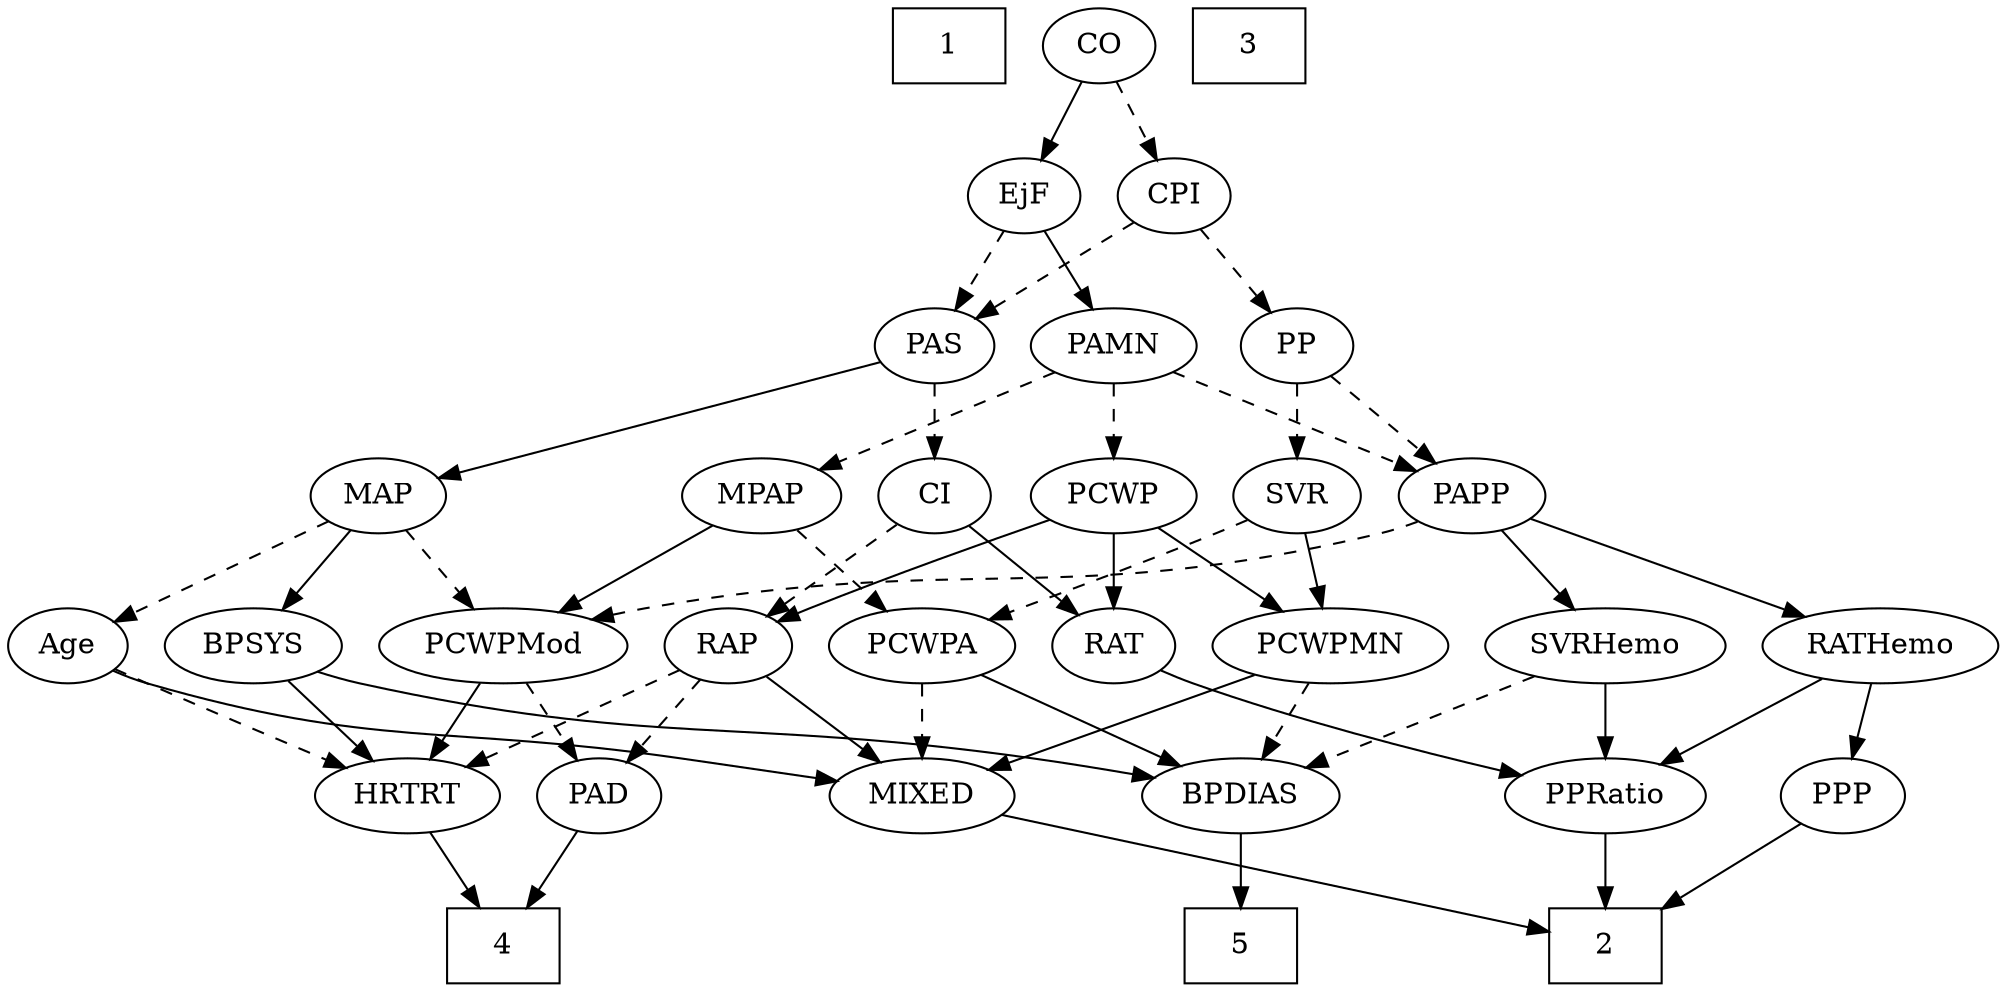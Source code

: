 strict digraph {
	graph [bb="0,0,870.4,468"];
	node [label="\N"];
	1	[height=0.5,
		pos="414,450",
		shape=box,
		width=0.75];
	2	[height=0.5,
		pos="704,18",
		shape=box,
		width=0.75];
	3	[height=0.5,
		pos="558,450",
		shape=box,
		width=0.75];
	4	[height=0.5,
		pos="218,18",
		shape=box,
		width=0.75];
	5	[height=0.5,
		pos="546,18",
		shape=box,
		width=0.75];
	Age	[height=0.5,
		pos="27,162",
		width=0.75];
	MIXED	[height=0.5,
		pos="404,90",
		width=1.1193];
	Age -> MIXED	[pos="e,366.59,97.141 47.532,150.06 52.487,147.77 57.844,145.57 63,144 164.48,113.02 194.19,124.48 299,108 317.84,105.04 338.58,101.7 \
356.61,98.767",
		style=solid];
	HRTRT	[height=0.5,
		pos="175,90",
		width=1.1013];
	Age -> HRTRT	[pos="e,148.45,103.56 48.52,150.82 72.29,139.58 110.94,121.3 139.27,107.9",
		style=dashed];
	EjF	[height=0.5,
		pos="450,378",
		width=0.75];
	PAS	[height=0.5,
		pos="410,306",
		width=0.75];
	EjF -> PAS	[pos="e,419.23,323.15 440.72,360.76 435.83,352.19 429.71,341.49 424.23,331.9",
		style=dashed];
	PAMN	[height=0.5,
		pos="491,306",
		width=1.011];
	EjF -> PAMN	[pos="e,481.26,323.63 459.51,360.76 464.46,352.32 470.62,341.8 476.17,332.31",
		style=solid];
	RAP	[height=0.5,
		pos="316,162",
		width=0.77632];
	RAP -> MIXED	[pos="e,384.95,106.16 332.97,147.5 345.41,137.61 362.56,123.96 376.89,112.56",
		style=solid];
	PAD	[height=0.5,
		pos="261,90",
		width=0.79437];
	RAP -> PAD	[pos="e,273.17,106.49 303.79,145.46 296.67,136.4 287.55,124.79 279.55,114.61",
		style=dashed];
	RAP -> HRTRT	[pos="e,200.94,103.88 294.59,150.37 272.12,139.22 236.45,121.51 209.91,108.33",
		style=dashed];
	MIXED -> 2	[pos="e,676.72,25.365 439,80.833 496.01,67.53 608.41,41.303 666.81,27.678",
		style=solid];
	MPAP	[height=0.5,
		pos="330,234",
		width=0.97491];
	PCWPMod	[height=0.5,
		pos="218,162",
		width=1.4443];
	MPAP -> PCWPMod	[pos="e,241.97,177.98 308.67,219.67 292.23,209.4 269.23,195.02 250.5,183.31",
		style=solid];
	PCWPA	[height=0.5,
		pos="404,162",
		width=1.1555];
	MPAP -> PCWPA	[pos="e,387.46,178.64 346.06,217.81 356,208.4 368.96,196.14 380.1,185.61",
		style=dashed];
	BPSYS	[height=0.5,
		pos="110,162",
		width=1.0471];
	BPDIAS	[height=0.5,
		pos="546,90",
		width=1.1735];
	BPSYS -> BPDIAS	[pos="e,508.53,98.377 138.02,149.7 144.19,147.54 150.75,145.49 157,144 285.91,113.27 321.98,127.92 453,108 467.9,105.73 484.07,102.91 \
498.69,100.21",
		style=solid];
	BPSYS -> HRTRT	[pos="e,160.31,106.82 124.75,145.12 133.23,135.99 144.03,124.36 153.44,114.22",
		style=solid];
	PAD -> 4	[pos="e,228.52,36.124 251.03,72.765 245.91,64.44 239.56,54.104 233.8,44.725",
		style=solid];
	CO	[height=0.5,
		pos="486,450",
		width=0.75];
	CO -> EjF	[pos="e,458.3,395.15 477.65,432.76 473.29,424.28 467.85,413.71 462.96,404.2",
		style=solid];
	CPI	[height=0.5,
		pos="522,378",
		width=0.75];
	CO -> CPI	[pos="e,513.7,395.15 494.35,432.76 498.71,424.28 504.15,413.71 509.04,404.2",
		style=dashed];
	MAP	[height=0.5,
		pos="164,234",
		width=0.84854];
	PAS -> MAP	[pos="e,190.99,242.68 385.51,298.03 342.2,285.71 251.83,259.99 200.92,245.51",
		style=solid];
	CI	[height=0.5,
		pos="410,234",
		width=0.75];
	PAS -> CI	[pos="e,410,252.1 410,287.7 410,279.98 410,270.71 410,262.11",
		style=dashed];
	PAMN -> MPAP	[pos="e,355.83,246.23 464.41,293.44 437.25,281.63 394.94,263.24 365.06,250.24",
		style=dashed];
	PCWP	[height=0.5,
		pos="491,234",
		width=0.97491];
	PAMN -> PCWP	[pos="e,491,252.1 491,287.7 491,279.98 491,270.71 491,262.11",
		style=dashed];
	PAPP	[height=0.5,
		pos="650,234",
		width=0.88464];
	PAMN -> PAPP	[pos="e,625.53,245.77 517.26,293.44 544.28,281.54 586.49,262.96 616.04,249.95",
		style=dashed];
	RATHemo	[height=0.5,
		pos="821,162",
		width=1.3721];
	PPP	[height=0.5,
		pos="805,90",
		width=0.75];
	RATHemo -> PPP	[pos="e,808.95,108.28 817.13,144.05 815.35,136.26 813.19,126.82 811.19,118.08",
		style=solid];
	PPRatio	[height=0.5,
		pos="704,90",
		width=1.1013];
	RATHemo -> PPRatio	[pos="e,726.91,104.7 796.47,146.33 778.77,135.74 754.72,121.35 735.58,109.9",
		style=solid];
	CPI -> PAS	[pos="e,429.09,318.93 503,365.13 485.06,353.91 457.95,336.97 437.62,324.26",
		style=dashed];
	PP	[height=0.5,
		pos="572,306",
		width=0.75];
	CPI -> PP	[pos="e,560.93,322.49 533.1,361.46 539.51,352.49 547.7,341.02 554.92,330.92",
		style=dashed];
	RAT	[height=0.5,
		pos="491,162",
		width=0.75827];
	RAT -> PPRatio	[pos="e,670.22,99.492 512.09,150.39 516.93,148.14 522.1,145.88 527,144 571.63,126.89 624.26,111.75 660.47,102.07",
		style=solid];
	SVR	[height=0.5,
		pos="572,234",
		width=0.77632];
	SVR -> PCWPA	[pos="e,433.82,174.61 550.16,222.76 545.2,220.49 539.93,218.13 535,216 504.44,202.81 469.48,188.71 443.37,178.38",
		style=dashed];
	PCWPMN	[height=0.5,
		pos="586,162",
		width=1.3902];
	SVR -> PCWPMN	[pos="e,582.54,180.28 575.39,216.05 576.93,208.35 578.79,199.03 580.53,190.36",
		style=solid];
	PCWPMod -> PAD	[pos="e,250.98,107.31 228.41,144.05 233.61,135.59 240,125.19 245.74,115.84",
		style=dashed];
	PCWPMod -> HRTRT	[pos="e,185.31,107.79 207.59,144.05 202.52,135.8 196.32,125.7 190.69,116.54",
		style=solid];
	PCWPA -> MIXED	[pos="e,404,108.1 404,143.7 404,135.98 404,126.71 404,118.11",
		style=dashed];
	PCWPA -> BPDIAS	[pos="e,519.28,104.17 430.38,148 452.85,136.92 485.36,120.9 510.18,108.66",
		style=solid];
	PCWPMN -> MIXED	[pos="e,433.4,102.31 553.04,148.32 522.13,136.43 475.88,118.65 443.11,106.04",
		style=solid];
	PCWPMN -> BPDIAS	[pos="e,555.59,107.79 576.32,144.05 571.6,135.8 565.83,125.7 560.59,116.54",
		style=dashed];
	SVRHemo	[height=0.5,
		pos="704,162",
		width=1.3902];
	SVRHemo -> BPDIAS	[pos="e,574.25,103.51 673.54,147.5 647.87,136.13 611.04,119.81 583.55,107.63",
		style=dashed];
	SVRHemo -> PPRatio	[pos="e,704,108.1 704,143.7 704,135.98 704,126.71 704,118.11",
		style=solid];
	BPDIAS -> 5	[pos="e,546,36.104 546,71.697 546,63.983 546,54.712 546,46.112",
		style=solid];
	MAP -> Age	[pos="e,47.958,173.71 141.68,221.6 118.69,209.85 82.702,191.46 57.178,178.42",
		style=dashed];
	MAP -> BPSYS	[pos="e,122.58,179.31 151.75,217.12 144.94,208.29 136.33,197.13 128.7,187.24",
		style=solid];
	MAP -> PCWPMod	[pos="e,205.04,179.8 176.25,217.12 182.9,208.51 191.26,197.67 198.75,187.96",
		style=dashed];
	PP -> SVR	[pos="e,572,252.1 572,287.7 572,279.98 572,270.71 572,262.11",
		style=dashed];
	PP -> PAPP	[pos="e,633.82,249.52 587.41,291.17 598.51,281.21 613.7,267.57 626.34,256.23",
		style=dashed];
	PPP -> 2	[pos="e,728.73,36.139 786.94,76.485 773.12,66.908 753.68,53.435 737.1,41.939",
		style=solid];
	PPRatio -> 2	[pos="e,704,36.104 704,71.697 704,63.983 704,54.712 704,46.112",
		style=solid];
	PCWP -> RAP	[pos="e,337.81,173.3 463.62,222.59 426.48,208.46 363.55,184.45 353,180 351.14,179.22 349.24,178.4 347.33,177.56",
		style=solid];
	PCWP -> RAT	[pos="e,491,180.1 491,215.7 491,207.98 491,198.71 491,190.11",
		style=solid];
	PCWP -> PCWPMN	[pos="e,564.82,178.61 510.22,218.83 523.58,208.99 541.63,195.69 556.76,184.54",
		style=solid];
	CI -> RAP	[pos="e,333.6,176.11 392.32,219.83 378.14,209.27 358.03,194.3 342.01,182.37",
		style=dashed];
	CI -> RAT	[pos="e,475.03,176.8 426,219.17 437.76,209.01 453.94,195.03 467.21,183.56",
		style=solid];
	PAPP -> RATHemo	[pos="e,789.26,175.99 675.23,222.67 702.8,211.39 747.37,193.14 779.98,179.79",
		style=solid];
	PAPP -> PCWPMod	[pos="e,255.52,174.49 626.11,221.76 620.59,219.54 614.67,217.45 609,216 466.08,179.38 423.88,207.9 279,180 274.57,179.15 269.99,178.13 \
265.43,177.02",
		style=dashed];
	PAPP -> SVRHemo	[pos="e,691.04,179.8 662.25,217.12 668.9,208.51 677.26,197.67 684.75,187.96",
		style=solid];
	HRTRT -> 4	[pos="e,207.28,36.447 185.19,72.411 190.18,64.285 196.31,54.307 201.92,45.184",
		style=solid];
}
